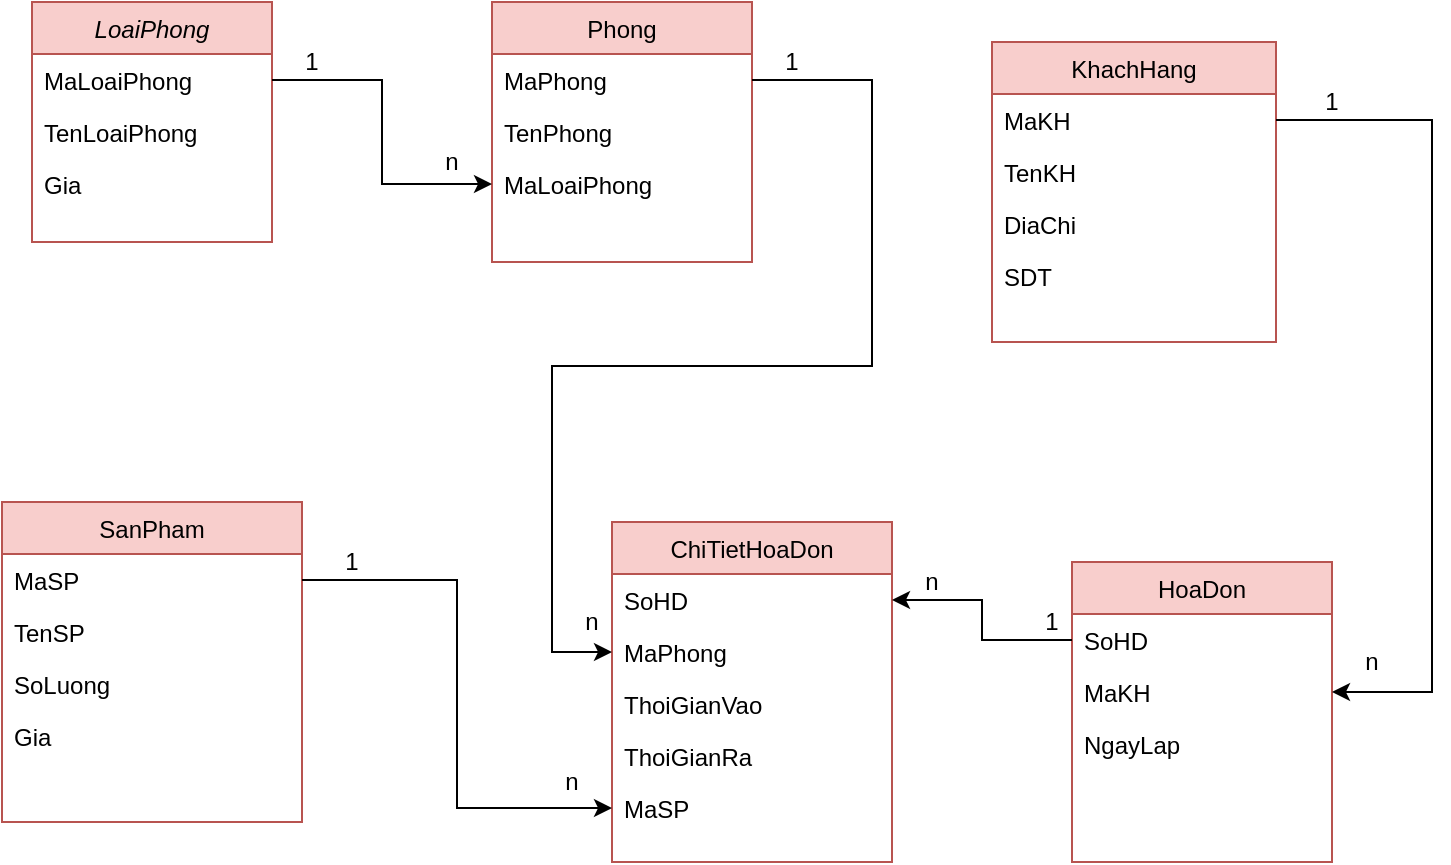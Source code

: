 <mxfile version="14.6.0" type="github">
  <diagram id="C5RBs43oDa-KdzZeNtuy" name="Page-1">
    <mxGraphModel dx="1422" dy="737" grid="1" gridSize="10" guides="1" tooltips="1" connect="1" arrows="1" fold="1" page="1" pageScale="1" pageWidth="827" pageHeight="1169" math="0" shadow="0">
      <root>
        <mxCell id="WIyWlLk6GJQsqaUBKTNV-0" />
        <mxCell id="WIyWlLk6GJQsqaUBKTNV-1" parent="WIyWlLk6GJQsqaUBKTNV-0" />
        <mxCell id="zkfFHV4jXpPFQw0GAbJ--0" value="LoaiPhong" style="swimlane;fontStyle=2;align=center;verticalAlign=top;childLayout=stackLayout;horizontal=1;startSize=26;horizontalStack=0;resizeParent=1;resizeLast=0;collapsible=1;marginBottom=0;rounded=0;shadow=0;strokeWidth=1;fillColor=#f8cecc;strokeColor=#b85450;" parent="WIyWlLk6GJQsqaUBKTNV-1" vertex="1">
          <mxGeometry x="100" y="140" width="120" height="120" as="geometry">
            <mxRectangle x="230" y="140" width="160" height="26" as="alternateBounds" />
          </mxGeometry>
        </mxCell>
        <mxCell id="zkfFHV4jXpPFQw0GAbJ--1" value="MaLoaiPhong" style="text;align=left;verticalAlign=top;spacingLeft=4;spacingRight=4;overflow=hidden;rotatable=0;points=[[0,0.5],[1,0.5]];portConstraint=eastwest;" parent="zkfFHV4jXpPFQw0GAbJ--0" vertex="1">
          <mxGeometry y="26" width="120" height="26" as="geometry" />
        </mxCell>
        <mxCell id="zkfFHV4jXpPFQw0GAbJ--2" value="TenLoaiPhong" style="text;align=left;verticalAlign=top;spacingLeft=4;spacingRight=4;overflow=hidden;rotatable=0;points=[[0,0.5],[1,0.5]];portConstraint=eastwest;rounded=0;shadow=0;html=0;" parent="zkfFHV4jXpPFQw0GAbJ--0" vertex="1">
          <mxGeometry y="52" width="120" height="26" as="geometry" />
        </mxCell>
        <mxCell id="JQOXtTZrjPcoX0ArsAQG-11" value="Gia" style="text;align=left;verticalAlign=top;spacingLeft=4;spacingRight=4;overflow=hidden;rotatable=0;points=[[0,0.5],[1,0.5]];portConstraint=eastwest;" vertex="1" parent="zkfFHV4jXpPFQw0GAbJ--0">
          <mxGeometry y="78" width="120" height="26" as="geometry" />
        </mxCell>
        <mxCell id="zkfFHV4jXpPFQw0GAbJ--6" value="SanPham" style="swimlane;fontStyle=0;align=center;verticalAlign=top;childLayout=stackLayout;horizontal=1;startSize=26;horizontalStack=0;resizeParent=1;resizeLast=0;collapsible=1;marginBottom=0;rounded=0;shadow=0;strokeWidth=1;fillColor=#f8cecc;strokeColor=#b85450;" parent="WIyWlLk6GJQsqaUBKTNV-1" vertex="1">
          <mxGeometry x="85" y="390" width="150" height="160" as="geometry">
            <mxRectangle x="130" y="380" width="160" height="26" as="alternateBounds" />
          </mxGeometry>
        </mxCell>
        <mxCell id="zkfFHV4jXpPFQw0GAbJ--7" value="MaSP" style="text;align=left;verticalAlign=top;spacingLeft=4;spacingRight=4;overflow=hidden;rotatable=0;points=[[0,0.5],[1,0.5]];portConstraint=eastwest;" parent="zkfFHV4jXpPFQw0GAbJ--6" vertex="1">
          <mxGeometry y="26" width="150" height="26" as="geometry" />
        </mxCell>
        <mxCell id="zkfFHV4jXpPFQw0GAbJ--8" value="TenSP" style="text;align=left;verticalAlign=top;spacingLeft=4;spacingRight=4;overflow=hidden;rotatable=0;points=[[0,0.5],[1,0.5]];portConstraint=eastwest;rounded=0;shadow=0;html=0;" parent="zkfFHV4jXpPFQw0GAbJ--6" vertex="1">
          <mxGeometry y="52" width="150" height="26" as="geometry" />
        </mxCell>
        <mxCell id="zkfFHV4jXpPFQw0GAbJ--11" value="SoLuong" style="text;align=left;verticalAlign=top;spacingLeft=4;spacingRight=4;overflow=hidden;rotatable=0;points=[[0,0.5],[1,0.5]];portConstraint=eastwest;" parent="zkfFHV4jXpPFQw0GAbJ--6" vertex="1">
          <mxGeometry y="78" width="150" height="26" as="geometry" />
        </mxCell>
        <mxCell id="JQOXtTZrjPcoX0ArsAQG-6" value="Gia" style="text;align=left;verticalAlign=top;spacingLeft=4;spacingRight=4;overflow=hidden;rotatable=0;points=[[0,0.5],[1,0.5]];portConstraint=eastwest;" vertex="1" parent="zkfFHV4jXpPFQw0GAbJ--6">
          <mxGeometry y="104" width="150" height="26" as="geometry" />
        </mxCell>
        <mxCell id="zkfFHV4jXpPFQw0GAbJ--13" value="ChiTietHoaDon" style="swimlane;fontStyle=0;align=center;verticalAlign=top;childLayout=stackLayout;horizontal=1;startSize=26;horizontalStack=0;resizeParent=1;resizeLast=0;collapsible=1;marginBottom=0;rounded=0;shadow=0;strokeWidth=1;fillColor=#f8cecc;strokeColor=#b85450;" parent="WIyWlLk6GJQsqaUBKTNV-1" vertex="1">
          <mxGeometry x="390" y="400" width="140" height="170" as="geometry">
            <mxRectangle x="340" y="380" width="170" height="26" as="alternateBounds" />
          </mxGeometry>
        </mxCell>
        <mxCell id="zkfFHV4jXpPFQw0GAbJ--14" value="SoHD" style="text;align=left;verticalAlign=top;spacingLeft=4;spacingRight=4;overflow=hidden;rotatable=0;points=[[0,0.5],[1,0.5]];portConstraint=eastwest;" parent="zkfFHV4jXpPFQw0GAbJ--13" vertex="1">
          <mxGeometry y="26" width="140" height="26" as="geometry" />
        </mxCell>
        <mxCell id="JQOXtTZrjPcoX0ArsAQG-7" value="MaPhong" style="text;align=left;verticalAlign=top;spacingLeft=4;spacingRight=4;overflow=hidden;rotatable=0;points=[[0,0.5],[1,0.5]];portConstraint=eastwest;" vertex="1" parent="zkfFHV4jXpPFQw0GAbJ--13">
          <mxGeometry y="52" width="140" height="26" as="geometry" />
        </mxCell>
        <mxCell id="JQOXtTZrjPcoX0ArsAQG-8" value="ThoiGianVao" style="text;align=left;verticalAlign=top;spacingLeft=4;spacingRight=4;overflow=hidden;rotatable=0;points=[[0,0.5],[1,0.5]];portConstraint=eastwest;" vertex="1" parent="zkfFHV4jXpPFQw0GAbJ--13">
          <mxGeometry y="78" width="140" height="26" as="geometry" />
        </mxCell>
        <mxCell id="JQOXtTZrjPcoX0ArsAQG-9" value="ThoiGianRa" style="text;align=left;verticalAlign=top;spacingLeft=4;spacingRight=4;overflow=hidden;rotatable=0;points=[[0,0.5],[1,0.5]];portConstraint=eastwest;" vertex="1" parent="zkfFHV4jXpPFQw0GAbJ--13">
          <mxGeometry y="104" width="140" height="26" as="geometry" />
        </mxCell>
        <mxCell id="JQOXtTZrjPcoX0ArsAQG-10" value="MaSP" style="text;align=left;verticalAlign=top;spacingLeft=4;spacingRight=4;overflow=hidden;rotatable=0;points=[[0,0.5],[1,0.5]];portConstraint=eastwest;" vertex="1" parent="zkfFHV4jXpPFQw0GAbJ--13">
          <mxGeometry y="130" width="140" height="26" as="geometry" />
        </mxCell>
        <mxCell id="zkfFHV4jXpPFQw0GAbJ--17" value="KhachHang" style="swimlane;fontStyle=0;align=center;verticalAlign=top;childLayout=stackLayout;horizontal=1;startSize=26;horizontalStack=0;resizeParent=1;resizeLast=0;collapsible=1;marginBottom=0;rounded=0;shadow=0;strokeWidth=1;fillColor=#f8cecc;strokeColor=#b85450;" parent="WIyWlLk6GJQsqaUBKTNV-1" vertex="1">
          <mxGeometry x="580" y="160" width="142" height="150" as="geometry">
            <mxRectangle x="550" y="140" width="160" height="26" as="alternateBounds" />
          </mxGeometry>
        </mxCell>
        <mxCell id="zkfFHV4jXpPFQw0GAbJ--18" value="MaKH" style="text;align=left;verticalAlign=top;spacingLeft=4;spacingRight=4;overflow=hidden;rotatable=0;points=[[0,0.5],[1,0.5]];portConstraint=eastwest;" parent="zkfFHV4jXpPFQw0GAbJ--17" vertex="1">
          <mxGeometry y="26" width="142" height="26" as="geometry" />
        </mxCell>
        <mxCell id="JQOXtTZrjPcoX0ArsAQG-0" value="TenKH" style="text;align=left;verticalAlign=top;spacingLeft=4;spacingRight=4;overflow=hidden;rotatable=0;points=[[0,0.5],[1,0.5]];portConstraint=eastwest;rounded=0;shadow=0;html=0;" vertex="1" parent="zkfFHV4jXpPFQw0GAbJ--17">
          <mxGeometry y="52" width="142" height="26" as="geometry" />
        </mxCell>
        <mxCell id="zkfFHV4jXpPFQw0GAbJ--19" value="DiaChi" style="text;align=left;verticalAlign=top;spacingLeft=4;spacingRight=4;overflow=hidden;rotatable=0;points=[[0,0.5],[1,0.5]];portConstraint=eastwest;rounded=0;shadow=0;html=0;" parent="zkfFHV4jXpPFQw0GAbJ--17" vertex="1">
          <mxGeometry y="78" width="142" height="26" as="geometry" />
        </mxCell>
        <mxCell id="zkfFHV4jXpPFQw0GAbJ--20" value="SDT" style="text;align=left;verticalAlign=top;spacingLeft=4;spacingRight=4;overflow=hidden;rotatable=0;points=[[0,0.5],[1,0.5]];portConstraint=eastwest;rounded=0;shadow=0;html=0;" parent="zkfFHV4jXpPFQw0GAbJ--17" vertex="1">
          <mxGeometry y="104" width="142" height="26" as="geometry" />
        </mxCell>
        <mxCell id="JQOXtTZrjPcoX0ArsAQG-1" value="Phong" style="swimlane;fontStyle=0;align=center;verticalAlign=top;childLayout=stackLayout;horizontal=1;startSize=26;horizontalStack=0;resizeParent=1;resizeLast=0;collapsible=1;marginBottom=0;rounded=0;shadow=0;strokeWidth=1;fillColor=#f8cecc;strokeColor=#b85450;" vertex="1" parent="WIyWlLk6GJQsqaUBKTNV-1">
          <mxGeometry x="330" y="140" width="130" height="130" as="geometry">
            <mxRectangle x="550" y="140" width="160" height="26" as="alternateBounds" />
          </mxGeometry>
        </mxCell>
        <mxCell id="JQOXtTZrjPcoX0ArsAQG-2" value="MaPhong" style="text;align=left;verticalAlign=top;spacingLeft=4;spacingRight=4;overflow=hidden;rotatable=0;points=[[0,0.5],[1,0.5]];portConstraint=eastwest;" vertex="1" parent="JQOXtTZrjPcoX0ArsAQG-1">
          <mxGeometry y="26" width="130" height="26" as="geometry" />
        </mxCell>
        <mxCell id="JQOXtTZrjPcoX0ArsAQG-3" value="TenPhong" style="text;align=left;verticalAlign=top;spacingLeft=4;spacingRight=4;overflow=hidden;rotatable=0;points=[[0,0.5],[1,0.5]];portConstraint=eastwest;rounded=0;shadow=0;html=0;" vertex="1" parent="JQOXtTZrjPcoX0ArsAQG-1">
          <mxGeometry y="52" width="130" height="26" as="geometry" />
        </mxCell>
        <mxCell id="JQOXtTZrjPcoX0ArsAQG-4" value="MaLoaiPhong" style="text;align=left;verticalAlign=top;spacingLeft=4;spacingRight=4;overflow=hidden;rotatable=0;points=[[0,0.5],[1,0.5]];portConstraint=eastwest;rounded=0;shadow=0;html=0;" vertex="1" parent="JQOXtTZrjPcoX0ArsAQG-1">
          <mxGeometry y="78" width="130" height="26" as="geometry" />
        </mxCell>
        <mxCell id="JQOXtTZrjPcoX0ArsAQG-12" value="HoaDon" style="swimlane;fontStyle=0;align=center;verticalAlign=top;childLayout=stackLayout;horizontal=1;startSize=26;horizontalStack=0;resizeParent=1;resizeLast=0;collapsible=1;marginBottom=0;rounded=0;shadow=0;strokeWidth=1;fillColor=#f8cecc;strokeColor=#b85450;" vertex="1" parent="WIyWlLk6GJQsqaUBKTNV-1">
          <mxGeometry x="620" y="420" width="130" height="150" as="geometry">
            <mxRectangle x="130" y="380" width="160" height="26" as="alternateBounds" />
          </mxGeometry>
        </mxCell>
        <mxCell id="JQOXtTZrjPcoX0ArsAQG-13" value="SoHD" style="text;align=left;verticalAlign=top;spacingLeft=4;spacingRight=4;overflow=hidden;rotatable=0;points=[[0,0.5],[1,0.5]];portConstraint=eastwest;" vertex="1" parent="JQOXtTZrjPcoX0ArsAQG-12">
          <mxGeometry y="26" width="130" height="26" as="geometry" />
        </mxCell>
        <mxCell id="JQOXtTZrjPcoX0ArsAQG-14" value="MaKH" style="text;align=left;verticalAlign=top;spacingLeft=4;spacingRight=4;overflow=hidden;rotatable=0;points=[[0,0.5],[1,0.5]];portConstraint=eastwest;rounded=0;shadow=0;html=0;" vertex="1" parent="JQOXtTZrjPcoX0ArsAQG-12">
          <mxGeometry y="52" width="130" height="26" as="geometry" />
        </mxCell>
        <mxCell id="JQOXtTZrjPcoX0ArsAQG-15" value="NgayLap" style="text;align=left;verticalAlign=top;spacingLeft=4;spacingRight=4;overflow=hidden;rotatable=0;points=[[0,0.5],[1,0.5]];portConstraint=eastwest;" vertex="1" parent="JQOXtTZrjPcoX0ArsAQG-12">
          <mxGeometry y="78" width="130" height="26" as="geometry" />
        </mxCell>
        <mxCell id="JQOXtTZrjPcoX0ArsAQG-18" style="edgeStyle=orthogonalEdgeStyle;rounded=0;orthogonalLoop=1;jettySize=auto;html=1;exitX=1;exitY=0.5;exitDx=0;exitDy=0;entryX=0;entryY=0.5;entryDx=0;entryDy=0;" edge="1" parent="WIyWlLk6GJQsqaUBKTNV-1" source="zkfFHV4jXpPFQw0GAbJ--1" target="JQOXtTZrjPcoX0ArsAQG-4">
          <mxGeometry relative="1" as="geometry" />
        </mxCell>
        <mxCell id="JQOXtTZrjPcoX0ArsAQG-20" style="edgeStyle=orthogonalEdgeStyle;rounded=0;orthogonalLoop=1;jettySize=auto;html=1;exitX=1;exitY=0.5;exitDx=0;exitDy=0;" edge="1" parent="WIyWlLk6GJQsqaUBKTNV-1" source="JQOXtTZrjPcoX0ArsAQG-2" target="JQOXtTZrjPcoX0ArsAQG-7">
          <mxGeometry relative="1" as="geometry">
            <Array as="points">
              <mxPoint x="520" y="179" />
              <mxPoint x="520" y="322" />
              <mxPoint x="360" y="322" />
              <mxPoint x="360" y="465" />
            </Array>
          </mxGeometry>
        </mxCell>
        <mxCell id="JQOXtTZrjPcoX0ArsAQG-22" style="edgeStyle=orthogonalEdgeStyle;rounded=0;orthogonalLoop=1;jettySize=auto;html=1;exitX=1;exitY=0.5;exitDx=0;exitDy=0;" edge="1" parent="WIyWlLk6GJQsqaUBKTNV-1" source="zkfFHV4jXpPFQw0GAbJ--7" target="JQOXtTZrjPcoX0ArsAQG-10">
          <mxGeometry relative="1" as="geometry" />
        </mxCell>
        <mxCell id="JQOXtTZrjPcoX0ArsAQG-23" style="edgeStyle=orthogonalEdgeStyle;rounded=0;orthogonalLoop=1;jettySize=auto;html=1;exitX=0;exitY=0.5;exitDx=0;exitDy=0;" edge="1" parent="WIyWlLk6GJQsqaUBKTNV-1" source="JQOXtTZrjPcoX0ArsAQG-13" target="zkfFHV4jXpPFQw0GAbJ--14">
          <mxGeometry relative="1" as="geometry" />
        </mxCell>
        <mxCell id="JQOXtTZrjPcoX0ArsAQG-24" style="edgeStyle=orthogonalEdgeStyle;rounded=0;orthogonalLoop=1;jettySize=auto;html=1;exitX=1;exitY=0.5;exitDx=0;exitDy=0;entryX=1;entryY=0.5;entryDx=0;entryDy=0;" edge="1" parent="WIyWlLk6GJQsqaUBKTNV-1" source="zkfFHV4jXpPFQw0GAbJ--18" target="JQOXtTZrjPcoX0ArsAQG-14">
          <mxGeometry relative="1" as="geometry">
            <Array as="points">
              <mxPoint x="800" y="199" />
              <mxPoint x="800" y="485" />
            </Array>
          </mxGeometry>
        </mxCell>
        <mxCell id="JQOXtTZrjPcoX0ArsAQG-25" value="1" style="text;html=1;strokeColor=none;fillColor=none;align=center;verticalAlign=middle;whiteSpace=wrap;rounded=0;" vertex="1" parent="WIyWlLk6GJQsqaUBKTNV-1">
          <mxGeometry x="230" y="160" width="20" height="20" as="geometry" />
        </mxCell>
        <mxCell id="JQOXtTZrjPcoX0ArsAQG-27" value="1" style="text;html=1;strokeColor=none;fillColor=none;align=center;verticalAlign=middle;whiteSpace=wrap;rounded=0;" vertex="1" parent="WIyWlLk6GJQsqaUBKTNV-1">
          <mxGeometry x="470" y="160" width="20" height="20" as="geometry" />
        </mxCell>
        <mxCell id="JQOXtTZrjPcoX0ArsAQG-28" value="1" style="text;html=1;strokeColor=none;fillColor=none;align=center;verticalAlign=middle;whiteSpace=wrap;rounded=0;" vertex="1" parent="WIyWlLk6GJQsqaUBKTNV-1">
          <mxGeometry x="740" y="180" width="20" height="20" as="geometry" />
        </mxCell>
        <mxCell id="JQOXtTZrjPcoX0ArsAQG-29" value="1" style="text;html=1;strokeColor=none;fillColor=none;align=center;verticalAlign=middle;whiteSpace=wrap;rounded=0;" vertex="1" parent="WIyWlLk6GJQsqaUBKTNV-1">
          <mxGeometry x="250" y="410" width="20" height="20" as="geometry" />
        </mxCell>
        <mxCell id="JQOXtTZrjPcoX0ArsAQG-30" value="1" style="text;html=1;strokeColor=none;fillColor=none;align=center;verticalAlign=middle;whiteSpace=wrap;rounded=0;" vertex="1" parent="WIyWlLk6GJQsqaUBKTNV-1">
          <mxGeometry x="600" y="440" width="20" height="20" as="geometry" />
        </mxCell>
        <mxCell id="JQOXtTZrjPcoX0ArsAQG-31" value="n" style="text;html=1;strokeColor=none;fillColor=none;align=center;verticalAlign=middle;whiteSpace=wrap;rounded=0;" vertex="1" parent="WIyWlLk6GJQsqaUBKTNV-1">
          <mxGeometry x="300" y="210" width="20" height="20" as="geometry" />
        </mxCell>
        <mxCell id="JQOXtTZrjPcoX0ArsAQG-32" value="n" style="text;html=1;strokeColor=none;fillColor=none;align=center;verticalAlign=middle;whiteSpace=wrap;rounded=0;" vertex="1" parent="WIyWlLk6GJQsqaUBKTNV-1">
          <mxGeometry x="370" y="440" width="20" height="20" as="geometry" />
        </mxCell>
        <mxCell id="JQOXtTZrjPcoX0ArsAQG-35" value="n" style="text;html=1;strokeColor=none;fillColor=none;align=center;verticalAlign=middle;whiteSpace=wrap;rounded=0;" vertex="1" parent="WIyWlLk6GJQsqaUBKTNV-1">
          <mxGeometry x="360" y="520" width="20" height="20" as="geometry" />
        </mxCell>
        <mxCell id="JQOXtTZrjPcoX0ArsAQG-36" value="n" style="text;html=1;strokeColor=none;fillColor=none;align=center;verticalAlign=middle;whiteSpace=wrap;rounded=0;" vertex="1" parent="WIyWlLk6GJQsqaUBKTNV-1">
          <mxGeometry x="540" y="420" width="20" height="20" as="geometry" />
        </mxCell>
        <mxCell id="JQOXtTZrjPcoX0ArsAQG-37" value="n" style="text;html=1;strokeColor=none;fillColor=none;align=center;verticalAlign=middle;whiteSpace=wrap;rounded=0;" vertex="1" parent="WIyWlLk6GJQsqaUBKTNV-1">
          <mxGeometry x="760" y="460" width="20" height="20" as="geometry" />
        </mxCell>
      </root>
    </mxGraphModel>
  </diagram>
</mxfile>
